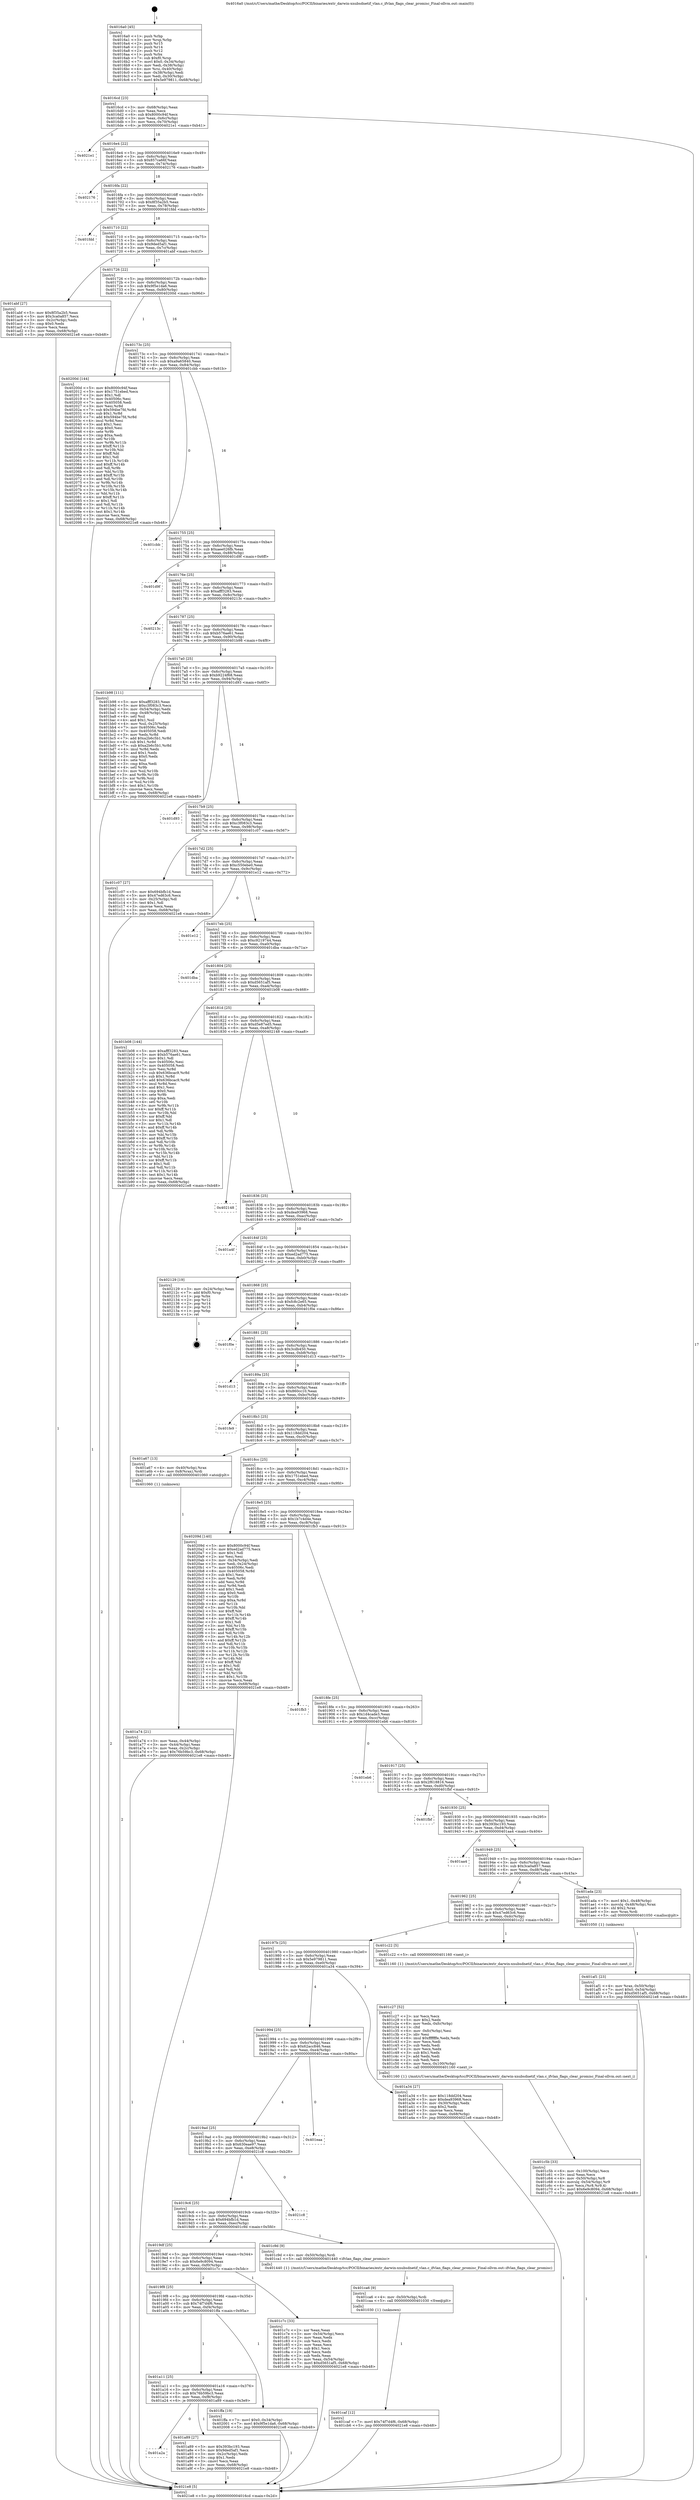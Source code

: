 digraph "0x4016a0" {
  label = "0x4016a0 (/mnt/c/Users/mathe/Desktop/tcc/POCII/binaries/extr_darwin-xnubsdnetif_vlan.c_ifvlan_flags_clear_promisc_Final-ollvm.out::main(0))"
  labelloc = "t"
  node[shape=record]

  Entry [label="",width=0.3,height=0.3,shape=circle,fillcolor=black,style=filled]
  "0x4016cd" [label="{
     0x4016cd [23]\l
     | [instrs]\l
     &nbsp;&nbsp;0x4016cd \<+3\>: mov -0x68(%rbp),%eax\l
     &nbsp;&nbsp;0x4016d0 \<+2\>: mov %eax,%ecx\l
     &nbsp;&nbsp;0x4016d2 \<+6\>: sub $0x8000c94f,%ecx\l
     &nbsp;&nbsp;0x4016d8 \<+3\>: mov %eax,-0x6c(%rbp)\l
     &nbsp;&nbsp;0x4016db \<+3\>: mov %ecx,-0x70(%rbp)\l
     &nbsp;&nbsp;0x4016de \<+6\>: je 00000000004021e1 \<main+0xb41\>\l
  }"]
  "0x4021e1" [label="{
     0x4021e1\l
  }", style=dashed]
  "0x4016e4" [label="{
     0x4016e4 [22]\l
     | [instrs]\l
     &nbsp;&nbsp;0x4016e4 \<+5\>: jmp 00000000004016e9 \<main+0x49\>\l
     &nbsp;&nbsp;0x4016e9 \<+3\>: mov -0x6c(%rbp),%eax\l
     &nbsp;&nbsp;0x4016ec \<+5\>: sub $0x857ca66f,%eax\l
     &nbsp;&nbsp;0x4016f1 \<+3\>: mov %eax,-0x74(%rbp)\l
     &nbsp;&nbsp;0x4016f4 \<+6\>: je 0000000000402176 \<main+0xad6\>\l
  }"]
  Exit [label="",width=0.3,height=0.3,shape=circle,fillcolor=black,style=filled,peripheries=2]
  "0x402176" [label="{
     0x402176\l
  }", style=dashed]
  "0x4016fa" [label="{
     0x4016fa [22]\l
     | [instrs]\l
     &nbsp;&nbsp;0x4016fa \<+5\>: jmp 00000000004016ff \<main+0x5f\>\l
     &nbsp;&nbsp;0x4016ff \<+3\>: mov -0x6c(%rbp),%eax\l
     &nbsp;&nbsp;0x401702 \<+5\>: sub $0x8f35a2b5,%eax\l
     &nbsp;&nbsp;0x401707 \<+3\>: mov %eax,-0x78(%rbp)\l
     &nbsp;&nbsp;0x40170a \<+6\>: je 0000000000401fdd \<main+0x93d\>\l
  }"]
  "0x401caf" [label="{
     0x401caf [12]\l
     | [instrs]\l
     &nbsp;&nbsp;0x401caf \<+7\>: movl $0x74f7d4f6,-0x68(%rbp)\l
     &nbsp;&nbsp;0x401cb6 \<+5\>: jmp 00000000004021e8 \<main+0xb48\>\l
  }"]
  "0x401fdd" [label="{
     0x401fdd\l
  }", style=dashed]
  "0x401710" [label="{
     0x401710 [22]\l
     | [instrs]\l
     &nbsp;&nbsp;0x401710 \<+5\>: jmp 0000000000401715 \<main+0x75\>\l
     &nbsp;&nbsp;0x401715 \<+3\>: mov -0x6c(%rbp),%eax\l
     &nbsp;&nbsp;0x401718 \<+5\>: sub $0x9ded5af1,%eax\l
     &nbsp;&nbsp;0x40171d \<+3\>: mov %eax,-0x7c(%rbp)\l
     &nbsp;&nbsp;0x401720 \<+6\>: je 0000000000401abf \<main+0x41f\>\l
  }"]
  "0x401ca6" [label="{
     0x401ca6 [9]\l
     | [instrs]\l
     &nbsp;&nbsp;0x401ca6 \<+4\>: mov -0x50(%rbp),%rdi\l
     &nbsp;&nbsp;0x401caa \<+5\>: call 0000000000401030 \<free@plt\>\l
     | [calls]\l
     &nbsp;&nbsp;0x401030 \{1\} (unknown)\l
  }"]
  "0x401abf" [label="{
     0x401abf [27]\l
     | [instrs]\l
     &nbsp;&nbsp;0x401abf \<+5\>: mov $0x8f35a2b5,%eax\l
     &nbsp;&nbsp;0x401ac4 \<+5\>: mov $0x3ca0a857,%ecx\l
     &nbsp;&nbsp;0x401ac9 \<+3\>: mov -0x2c(%rbp),%edx\l
     &nbsp;&nbsp;0x401acc \<+3\>: cmp $0x0,%edx\l
     &nbsp;&nbsp;0x401acf \<+3\>: cmove %ecx,%eax\l
     &nbsp;&nbsp;0x401ad2 \<+3\>: mov %eax,-0x68(%rbp)\l
     &nbsp;&nbsp;0x401ad5 \<+5\>: jmp 00000000004021e8 \<main+0xb48\>\l
  }"]
  "0x401726" [label="{
     0x401726 [22]\l
     | [instrs]\l
     &nbsp;&nbsp;0x401726 \<+5\>: jmp 000000000040172b \<main+0x8b\>\l
     &nbsp;&nbsp;0x40172b \<+3\>: mov -0x6c(%rbp),%eax\l
     &nbsp;&nbsp;0x40172e \<+5\>: sub $0x9f5e1da6,%eax\l
     &nbsp;&nbsp;0x401733 \<+3\>: mov %eax,-0x80(%rbp)\l
     &nbsp;&nbsp;0x401736 \<+6\>: je 000000000040200d \<main+0x96d\>\l
  }"]
  "0x401c5b" [label="{
     0x401c5b [33]\l
     | [instrs]\l
     &nbsp;&nbsp;0x401c5b \<+6\>: mov -0x100(%rbp),%ecx\l
     &nbsp;&nbsp;0x401c61 \<+3\>: imul %eax,%ecx\l
     &nbsp;&nbsp;0x401c64 \<+4\>: mov -0x50(%rbp),%r8\l
     &nbsp;&nbsp;0x401c68 \<+4\>: movslq -0x54(%rbp),%r9\l
     &nbsp;&nbsp;0x401c6c \<+4\>: mov %ecx,(%r8,%r9,4)\l
     &nbsp;&nbsp;0x401c70 \<+7\>: movl $0x6e9c8094,-0x68(%rbp)\l
     &nbsp;&nbsp;0x401c77 \<+5\>: jmp 00000000004021e8 \<main+0xb48\>\l
  }"]
  "0x40200d" [label="{
     0x40200d [144]\l
     | [instrs]\l
     &nbsp;&nbsp;0x40200d \<+5\>: mov $0x8000c94f,%eax\l
     &nbsp;&nbsp;0x402012 \<+5\>: mov $0x1751ebed,%ecx\l
     &nbsp;&nbsp;0x402017 \<+2\>: mov $0x1,%dl\l
     &nbsp;&nbsp;0x402019 \<+7\>: mov 0x40506c,%esi\l
     &nbsp;&nbsp;0x402020 \<+7\>: mov 0x405058,%edi\l
     &nbsp;&nbsp;0x402027 \<+3\>: mov %esi,%r8d\l
     &nbsp;&nbsp;0x40202a \<+7\>: sub $0x594be7fd,%r8d\l
     &nbsp;&nbsp;0x402031 \<+4\>: sub $0x1,%r8d\l
     &nbsp;&nbsp;0x402035 \<+7\>: add $0x594be7fd,%r8d\l
     &nbsp;&nbsp;0x40203c \<+4\>: imul %r8d,%esi\l
     &nbsp;&nbsp;0x402040 \<+3\>: and $0x1,%esi\l
     &nbsp;&nbsp;0x402043 \<+3\>: cmp $0x0,%esi\l
     &nbsp;&nbsp;0x402046 \<+4\>: sete %r9b\l
     &nbsp;&nbsp;0x40204a \<+3\>: cmp $0xa,%edi\l
     &nbsp;&nbsp;0x40204d \<+4\>: setl %r10b\l
     &nbsp;&nbsp;0x402051 \<+3\>: mov %r9b,%r11b\l
     &nbsp;&nbsp;0x402054 \<+4\>: xor $0xff,%r11b\l
     &nbsp;&nbsp;0x402058 \<+3\>: mov %r10b,%bl\l
     &nbsp;&nbsp;0x40205b \<+3\>: xor $0xff,%bl\l
     &nbsp;&nbsp;0x40205e \<+3\>: xor $0x1,%dl\l
     &nbsp;&nbsp;0x402061 \<+3\>: mov %r11b,%r14b\l
     &nbsp;&nbsp;0x402064 \<+4\>: and $0xff,%r14b\l
     &nbsp;&nbsp;0x402068 \<+3\>: and %dl,%r9b\l
     &nbsp;&nbsp;0x40206b \<+3\>: mov %bl,%r15b\l
     &nbsp;&nbsp;0x40206e \<+4\>: and $0xff,%r15b\l
     &nbsp;&nbsp;0x402072 \<+3\>: and %dl,%r10b\l
     &nbsp;&nbsp;0x402075 \<+3\>: or %r9b,%r14b\l
     &nbsp;&nbsp;0x402078 \<+3\>: or %r10b,%r15b\l
     &nbsp;&nbsp;0x40207b \<+3\>: xor %r15b,%r14b\l
     &nbsp;&nbsp;0x40207e \<+3\>: or %bl,%r11b\l
     &nbsp;&nbsp;0x402081 \<+4\>: xor $0xff,%r11b\l
     &nbsp;&nbsp;0x402085 \<+3\>: or $0x1,%dl\l
     &nbsp;&nbsp;0x402088 \<+3\>: and %dl,%r11b\l
     &nbsp;&nbsp;0x40208b \<+3\>: or %r11b,%r14b\l
     &nbsp;&nbsp;0x40208e \<+4\>: test $0x1,%r14b\l
     &nbsp;&nbsp;0x402092 \<+3\>: cmovne %ecx,%eax\l
     &nbsp;&nbsp;0x402095 \<+3\>: mov %eax,-0x68(%rbp)\l
     &nbsp;&nbsp;0x402098 \<+5\>: jmp 00000000004021e8 \<main+0xb48\>\l
  }"]
  "0x40173c" [label="{
     0x40173c [25]\l
     | [instrs]\l
     &nbsp;&nbsp;0x40173c \<+5\>: jmp 0000000000401741 \<main+0xa1\>\l
     &nbsp;&nbsp;0x401741 \<+3\>: mov -0x6c(%rbp),%eax\l
     &nbsp;&nbsp;0x401744 \<+5\>: sub $0xa9a65840,%eax\l
     &nbsp;&nbsp;0x401749 \<+6\>: mov %eax,-0x84(%rbp)\l
     &nbsp;&nbsp;0x40174f \<+6\>: je 0000000000401cbb \<main+0x61b\>\l
  }"]
  "0x401c27" [label="{
     0x401c27 [52]\l
     | [instrs]\l
     &nbsp;&nbsp;0x401c27 \<+2\>: xor %ecx,%ecx\l
     &nbsp;&nbsp;0x401c29 \<+5\>: mov $0x2,%edx\l
     &nbsp;&nbsp;0x401c2e \<+6\>: mov %edx,-0xfc(%rbp)\l
     &nbsp;&nbsp;0x401c34 \<+1\>: cltd\l
     &nbsp;&nbsp;0x401c35 \<+6\>: mov -0xfc(%rbp),%esi\l
     &nbsp;&nbsp;0x401c3b \<+2\>: idiv %esi\l
     &nbsp;&nbsp;0x401c3d \<+6\>: imul $0xfffffffe,%edx,%edx\l
     &nbsp;&nbsp;0x401c43 \<+2\>: mov %ecx,%edi\l
     &nbsp;&nbsp;0x401c45 \<+2\>: sub %edx,%edi\l
     &nbsp;&nbsp;0x401c47 \<+2\>: mov %ecx,%edx\l
     &nbsp;&nbsp;0x401c49 \<+3\>: sub $0x1,%edx\l
     &nbsp;&nbsp;0x401c4c \<+2\>: add %edx,%edi\l
     &nbsp;&nbsp;0x401c4e \<+2\>: sub %edi,%ecx\l
     &nbsp;&nbsp;0x401c50 \<+6\>: mov %ecx,-0x100(%rbp)\l
     &nbsp;&nbsp;0x401c56 \<+5\>: call 0000000000401160 \<next_i\>\l
     | [calls]\l
     &nbsp;&nbsp;0x401160 \{1\} (/mnt/c/Users/mathe/Desktop/tcc/POCII/binaries/extr_darwin-xnubsdnetif_vlan.c_ifvlan_flags_clear_promisc_Final-ollvm.out::next_i)\l
  }"]
  "0x401cbb" [label="{
     0x401cbb\l
  }", style=dashed]
  "0x401755" [label="{
     0x401755 [25]\l
     | [instrs]\l
     &nbsp;&nbsp;0x401755 \<+5\>: jmp 000000000040175a \<main+0xba\>\l
     &nbsp;&nbsp;0x40175a \<+3\>: mov -0x6c(%rbp),%eax\l
     &nbsp;&nbsp;0x40175d \<+5\>: sub $0xaee026fb,%eax\l
     &nbsp;&nbsp;0x401762 \<+6\>: mov %eax,-0x88(%rbp)\l
     &nbsp;&nbsp;0x401768 \<+6\>: je 0000000000401d9f \<main+0x6ff\>\l
  }"]
  "0x401af1" [label="{
     0x401af1 [23]\l
     | [instrs]\l
     &nbsp;&nbsp;0x401af1 \<+4\>: mov %rax,-0x50(%rbp)\l
     &nbsp;&nbsp;0x401af5 \<+7\>: movl $0x0,-0x54(%rbp)\l
     &nbsp;&nbsp;0x401afc \<+7\>: movl $0xd5651af5,-0x68(%rbp)\l
     &nbsp;&nbsp;0x401b03 \<+5\>: jmp 00000000004021e8 \<main+0xb48\>\l
  }"]
  "0x401d9f" [label="{
     0x401d9f\l
  }", style=dashed]
  "0x40176e" [label="{
     0x40176e [25]\l
     | [instrs]\l
     &nbsp;&nbsp;0x40176e \<+5\>: jmp 0000000000401773 \<main+0xd3\>\l
     &nbsp;&nbsp;0x401773 \<+3\>: mov -0x6c(%rbp),%eax\l
     &nbsp;&nbsp;0x401776 \<+5\>: sub $0xafff3283,%eax\l
     &nbsp;&nbsp;0x40177b \<+6\>: mov %eax,-0x8c(%rbp)\l
     &nbsp;&nbsp;0x401781 \<+6\>: je 000000000040213c \<main+0xa9c\>\l
  }"]
  "0x401a2a" [label="{
     0x401a2a\l
  }", style=dashed]
  "0x40213c" [label="{
     0x40213c\l
  }", style=dashed]
  "0x401787" [label="{
     0x401787 [25]\l
     | [instrs]\l
     &nbsp;&nbsp;0x401787 \<+5\>: jmp 000000000040178c \<main+0xec\>\l
     &nbsp;&nbsp;0x40178c \<+3\>: mov -0x6c(%rbp),%eax\l
     &nbsp;&nbsp;0x40178f \<+5\>: sub $0xb576ae61,%eax\l
     &nbsp;&nbsp;0x401794 \<+6\>: mov %eax,-0x90(%rbp)\l
     &nbsp;&nbsp;0x40179a \<+6\>: je 0000000000401b98 \<main+0x4f8\>\l
  }"]
  "0x401a89" [label="{
     0x401a89 [27]\l
     | [instrs]\l
     &nbsp;&nbsp;0x401a89 \<+5\>: mov $0x393bc193,%eax\l
     &nbsp;&nbsp;0x401a8e \<+5\>: mov $0x9ded5af1,%ecx\l
     &nbsp;&nbsp;0x401a93 \<+3\>: mov -0x2c(%rbp),%edx\l
     &nbsp;&nbsp;0x401a96 \<+3\>: cmp $0x1,%edx\l
     &nbsp;&nbsp;0x401a99 \<+3\>: cmovl %ecx,%eax\l
     &nbsp;&nbsp;0x401a9c \<+3\>: mov %eax,-0x68(%rbp)\l
     &nbsp;&nbsp;0x401a9f \<+5\>: jmp 00000000004021e8 \<main+0xb48\>\l
  }"]
  "0x401b98" [label="{
     0x401b98 [111]\l
     | [instrs]\l
     &nbsp;&nbsp;0x401b98 \<+5\>: mov $0xafff3283,%eax\l
     &nbsp;&nbsp;0x401b9d \<+5\>: mov $0xc3f083c3,%ecx\l
     &nbsp;&nbsp;0x401ba2 \<+3\>: mov -0x54(%rbp),%edx\l
     &nbsp;&nbsp;0x401ba5 \<+3\>: cmp -0x48(%rbp),%edx\l
     &nbsp;&nbsp;0x401ba8 \<+4\>: setl %sil\l
     &nbsp;&nbsp;0x401bac \<+4\>: and $0x1,%sil\l
     &nbsp;&nbsp;0x401bb0 \<+4\>: mov %sil,-0x25(%rbp)\l
     &nbsp;&nbsp;0x401bb4 \<+7\>: mov 0x40506c,%edx\l
     &nbsp;&nbsp;0x401bbb \<+7\>: mov 0x405058,%edi\l
     &nbsp;&nbsp;0x401bc2 \<+3\>: mov %edx,%r8d\l
     &nbsp;&nbsp;0x401bc5 \<+7\>: add $0xa2b6c5b1,%r8d\l
     &nbsp;&nbsp;0x401bcc \<+4\>: sub $0x1,%r8d\l
     &nbsp;&nbsp;0x401bd0 \<+7\>: sub $0xa2b6c5b1,%r8d\l
     &nbsp;&nbsp;0x401bd7 \<+4\>: imul %r8d,%edx\l
     &nbsp;&nbsp;0x401bdb \<+3\>: and $0x1,%edx\l
     &nbsp;&nbsp;0x401bde \<+3\>: cmp $0x0,%edx\l
     &nbsp;&nbsp;0x401be1 \<+4\>: sete %sil\l
     &nbsp;&nbsp;0x401be5 \<+3\>: cmp $0xa,%edi\l
     &nbsp;&nbsp;0x401be8 \<+4\>: setl %r9b\l
     &nbsp;&nbsp;0x401bec \<+3\>: mov %sil,%r10b\l
     &nbsp;&nbsp;0x401bef \<+3\>: and %r9b,%r10b\l
     &nbsp;&nbsp;0x401bf2 \<+3\>: xor %r9b,%sil\l
     &nbsp;&nbsp;0x401bf5 \<+3\>: or %sil,%r10b\l
     &nbsp;&nbsp;0x401bf8 \<+4\>: test $0x1,%r10b\l
     &nbsp;&nbsp;0x401bfc \<+3\>: cmovne %ecx,%eax\l
     &nbsp;&nbsp;0x401bff \<+3\>: mov %eax,-0x68(%rbp)\l
     &nbsp;&nbsp;0x401c02 \<+5\>: jmp 00000000004021e8 \<main+0xb48\>\l
  }"]
  "0x4017a0" [label="{
     0x4017a0 [25]\l
     | [instrs]\l
     &nbsp;&nbsp;0x4017a0 \<+5\>: jmp 00000000004017a5 \<main+0x105\>\l
     &nbsp;&nbsp;0x4017a5 \<+3\>: mov -0x6c(%rbp),%eax\l
     &nbsp;&nbsp;0x4017a8 \<+5\>: sub $0xb9224f68,%eax\l
     &nbsp;&nbsp;0x4017ad \<+6\>: mov %eax,-0x94(%rbp)\l
     &nbsp;&nbsp;0x4017b3 \<+6\>: je 0000000000401d93 \<main+0x6f3\>\l
  }"]
  "0x401a11" [label="{
     0x401a11 [25]\l
     | [instrs]\l
     &nbsp;&nbsp;0x401a11 \<+5\>: jmp 0000000000401a16 \<main+0x376\>\l
     &nbsp;&nbsp;0x401a16 \<+3\>: mov -0x6c(%rbp),%eax\l
     &nbsp;&nbsp;0x401a19 \<+5\>: sub $0x76b59bc3,%eax\l
     &nbsp;&nbsp;0x401a1e \<+6\>: mov %eax,-0xf8(%rbp)\l
     &nbsp;&nbsp;0x401a24 \<+6\>: je 0000000000401a89 \<main+0x3e9\>\l
  }"]
  "0x401d93" [label="{
     0x401d93\l
  }", style=dashed]
  "0x4017b9" [label="{
     0x4017b9 [25]\l
     | [instrs]\l
     &nbsp;&nbsp;0x4017b9 \<+5\>: jmp 00000000004017be \<main+0x11e\>\l
     &nbsp;&nbsp;0x4017be \<+3\>: mov -0x6c(%rbp),%eax\l
     &nbsp;&nbsp;0x4017c1 \<+5\>: sub $0xc3f083c3,%eax\l
     &nbsp;&nbsp;0x4017c6 \<+6\>: mov %eax,-0x98(%rbp)\l
     &nbsp;&nbsp;0x4017cc \<+6\>: je 0000000000401c07 \<main+0x567\>\l
  }"]
  "0x401ffa" [label="{
     0x401ffa [19]\l
     | [instrs]\l
     &nbsp;&nbsp;0x401ffa \<+7\>: movl $0x0,-0x34(%rbp)\l
     &nbsp;&nbsp;0x402001 \<+7\>: movl $0x9f5e1da6,-0x68(%rbp)\l
     &nbsp;&nbsp;0x402008 \<+5\>: jmp 00000000004021e8 \<main+0xb48\>\l
  }"]
  "0x401c07" [label="{
     0x401c07 [27]\l
     | [instrs]\l
     &nbsp;&nbsp;0x401c07 \<+5\>: mov $0x694bfb1d,%eax\l
     &nbsp;&nbsp;0x401c0c \<+5\>: mov $0x47ed63c6,%ecx\l
     &nbsp;&nbsp;0x401c11 \<+3\>: mov -0x25(%rbp),%dl\l
     &nbsp;&nbsp;0x401c14 \<+3\>: test $0x1,%dl\l
     &nbsp;&nbsp;0x401c17 \<+3\>: cmovne %ecx,%eax\l
     &nbsp;&nbsp;0x401c1a \<+3\>: mov %eax,-0x68(%rbp)\l
     &nbsp;&nbsp;0x401c1d \<+5\>: jmp 00000000004021e8 \<main+0xb48\>\l
  }"]
  "0x4017d2" [label="{
     0x4017d2 [25]\l
     | [instrs]\l
     &nbsp;&nbsp;0x4017d2 \<+5\>: jmp 00000000004017d7 \<main+0x137\>\l
     &nbsp;&nbsp;0x4017d7 \<+3\>: mov -0x6c(%rbp),%eax\l
     &nbsp;&nbsp;0x4017da \<+5\>: sub $0xc550ebe0,%eax\l
     &nbsp;&nbsp;0x4017df \<+6\>: mov %eax,-0x9c(%rbp)\l
     &nbsp;&nbsp;0x4017e5 \<+6\>: je 0000000000401e12 \<main+0x772\>\l
  }"]
  "0x4019f8" [label="{
     0x4019f8 [25]\l
     | [instrs]\l
     &nbsp;&nbsp;0x4019f8 \<+5\>: jmp 00000000004019fd \<main+0x35d\>\l
     &nbsp;&nbsp;0x4019fd \<+3\>: mov -0x6c(%rbp),%eax\l
     &nbsp;&nbsp;0x401a00 \<+5\>: sub $0x74f7d4f6,%eax\l
     &nbsp;&nbsp;0x401a05 \<+6\>: mov %eax,-0xf4(%rbp)\l
     &nbsp;&nbsp;0x401a0b \<+6\>: je 0000000000401ffa \<main+0x95a\>\l
  }"]
  "0x401e12" [label="{
     0x401e12\l
  }", style=dashed]
  "0x4017eb" [label="{
     0x4017eb [25]\l
     | [instrs]\l
     &nbsp;&nbsp;0x4017eb \<+5\>: jmp 00000000004017f0 \<main+0x150\>\l
     &nbsp;&nbsp;0x4017f0 \<+3\>: mov -0x6c(%rbp),%eax\l
     &nbsp;&nbsp;0x4017f3 \<+5\>: sub $0xc9219744,%eax\l
     &nbsp;&nbsp;0x4017f8 \<+6\>: mov %eax,-0xa0(%rbp)\l
     &nbsp;&nbsp;0x4017fe \<+6\>: je 0000000000401dba \<main+0x71a\>\l
  }"]
  "0x401c7c" [label="{
     0x401c7c [33]\l
     | [instrs]\l
     &nbsp;&nbsp;0x401c7c \<+2\>: xor %eax,%eax\l
     &nbsp;&nbsp;0x401c7e \<+3\>: mov -0x54(%rbp),%ecx\l
     &nbsp;&nbsp;0x401c81 \<+2\>: mov %eax,%edx\l
     &nbsp;&nbsp;0x401c83 \<+2\>: sub %ecx,%edx\l
     &nbsp;&nbsp;0x401c85 \<+2\>: mov %eax,%ecx\l
     &nbsp;&nbsp;0x401c87 \<+3\>: sub $0x1,%ecx\l
     &nbsp;&nbsp;0x401c8a \<+2\>: add %ecx,%edx\l
     &nbsp;&nbsp;0x401c8c \<+2\>: sub %edx,%eax\l
     &nbsp;&nbsp;0x401c8e \<+3\>: mov %eax,-0x54(%rbp)\l
     &nbsp;&nbsp;0x401c91 \<+7\>: movl $0xd5651af5,-0x68(%rbp)\l
     &nbsp;&nbsp;0x401c98 \<+5\>: jmp 00000000004021e8 \<main+0xb48\>\l
  }"]
  "0x401dba" [label="{
     0x401dba\l
  }", style=dashed]
  "0x401804" [label="{
     0x401804 [25]\l
     | [instrs]\l
     &nbsp;&nbsp;0x401804 \<+5\>: jmp 0000000000401809 \<main+0x169\>\l
     &nbsp;&nbsp;0x401809 \<+3\>: mov -0x6c(%rbp),%eax\l
     &nbsp;&nbsp;0x40180c \<+5\>: sub $0xd5651af5,%eax\l
     &nbsp;&nbsp;0x401811 \<+6\>: mov %eax,-0xa4(%rbp)\l
     &nbsp;&nbsp;0x401817 \<+6\>: je 0000000000401b08 \<main+0x468\>\l
  }"]
  "0x4019df" [label="{
     0x4019df [25]\l
     | [instrs]\l
     &nbsp;&nbsp;0x4019df \<+5\>: jmp 00000000004019e4 \<main+0x344\>\l
     &nbsp;&nbsp;0x4019e4 \<+3\>: mov -0x6c(%rbp),%eax\l
     &nbsp;&nbsp;0x4019e7 \<+5\>: sub $0x6e9c8094,%eax\l
     &nbsp;&nbsp;0x4019ec \<+6\>: mov %eax,-0xf0(%rbp)\l
     &nbsp;&nbsp;0x4019f2 \<+6\>: je 0000000000401c7c \<main+0x5dc\>\l
  }"]
  "0x401b08" [label="{
     0x401b08 [144]\l
     | [instrs]\l
     &nbsp;&nbsp;0x401b08 \<+5\>: mov $0xafff3283,%eax\l
     &nbsp;&nbsp;0x401b0d \<+5\>: mov $0xb576ae61,%ecx\l
     &nbsp;&nbsp;0x401b12 \<+2\>: mov $0x1,%dl\l
     &nbsp;&nbsp;0x401b14 \<+7\>: mov 0x40506c,%esi\l
     &nbsp;&nbsp;0x401b1b \<+7\>: mov 0x405058,%edi\l
     &nbsp;&nbsp;0x401b22 \<+3\>: mov %esi,%r8d\l
     &nbsp;&nbsp;0x401b25 \<+7\>: sub $0x636bcac9,%r8d\l
     &nbsp;&nbsp;0x401b2c \<+4\>: sub $0x1,%r8d\l
     &nbsp;&nbsp;0x401b30 \<+7\>: add $0x636bcac9,%r8d\l
     &nbsp;&nbsp;0x401b37 \<+4\>: imul %r8d,%esi\l
     &nbsp;&nbsp;0x401b3b \<+3\>: and $0x1,%esi\l
     &nbsp;&nbsp;0x401b3e \<+3\>: cmp $0x0,%esi\l
     &nbsp;&nbsp;0x401b41 \<+4\>: sete %r9b\l
     &nbsp;&nbsp;0x401b45 \<+3\>: cmp $0xa,%edi\l
     &nbsp;&nbsp;0x401b48 \<+4\>: setl %r10b\l
     &nbsp;&nbsp;0x401b4c \<+3\>: mov %r9b,%r11b\l
     &nbsp;&nbsp;0x401b4f \<+4\>: xor $0xff,%r11b\l
     &nbsp;&nbsp;0x401b53 \<+3\>: mov %r10b,%bl\l
     &nbsp;&nbsp;0x401b56 \<+3\>: xor $0xff,%bl\l
     &nbsp;&nbsp;0x401b59 \<+3\>: xor $0x1,%dl\l
     &nbsp;&nbsp;0x401b5c \<+3\>: mov %r11b,%r14b\l
     &nbsp;&nbsp;0x401b5f \<+4\>: and $0xff,%r14b\l
     &nbsp;&nbsp;0x401b63 \<+3\>: and %dl,%r9b\l
     &nbsp;&nbsp;0x401b66 \<+3\>: mov %bl,%r15b\l
     &nbsp;&nbsp;0x401b69 \<+4\>: and $0xff,%r15b\l
     &nbsp;&nbsp;0x401b6d \<+3\>: and %dl,%r10b\l
     &nbsp;&nbsp;0x401b70 \<+3\>: or %r9b,%r14b\l
     &nbsp;&nbsp;0x401b73 \<+3\>: or %r10b,%r15b\l
     &nbsp;&nbsp;0x401b76 \<+3\>: xor %r15b,%r14b\l
     &nbsp;&nbsp;0x401b79 \<+3\>: or %bl,%r11b\l
     &nbsp;&nbsp;0x401b7c \<+4\>: xor $0xff,%r11b\l
     &nbsp;&nbsp;0x401b80 \<+3\>: or $0x1,%dl\l
     &nbsp;&nbsp;0x401b83 \<+3\>: and %dl,%r11b\l
     &nbsp;&nbsp;0x401b86 \<+3\>: or %r11b,%r14b\l
     &nbsp;&nbsp;0x401b89 \<+4\>: test $0x1,%r14b\l
     &nbsp;&nbsp;0x401b8d \<+3\>: cmovne %ecx,%eax\l
     &nbsp;&nbsp;0x401b90 \<+3\>: mov %eax,-0x68(%rbp)\l
     &nbsp;&nbsp;0x401b93 \<+5\>: jmp 00000000004021e8 \<main+0xb48\>\l
  }"]
  "0x40181d" [label="{
     0x40181d [25]\l
     | [instrs]\l
     &nbsp;&nbsp;0x40181d \<+5\>: jmp 0000000000401822 \<main+0x182\>\l
     &nbsp;&nbsp;0x401822 \<+3\>: mov -0x6c(%rbp),%eax\l
     &nbsp;&nbsp;0x401825 \<+5\>: sub $0xd5e87ed5,%eax\l
     &nbsp;&nbsp;0x40182a \<+6\>: mov %eax,-0xa8(%rbp)\l
     &nbsp;&nbsp;0x401830 \<+6\>: je 0000000000402148 \<main+0xaa8\>\l
  }"]
  "0x401c9d" [label="{
     0x401c9d [9]\l
     | [instrs]\l
     &nbsp;&nbsp;0x401c9d \<+4\>: mov -0x50(%rbp),%rdi\l
     &nbsp;&nbsp;0x401ca1 \<+5\>: call 0000000000401440 \<ifvlan_flags_clear_promisc\>\l
     | [calls]\l
     &nbsp;&nbsp;0x401440 \{1\} (/mnt/c/Users/mathe/Desktop/tcc/POCII/binaries/extr_darwin-xnubsdnetif_vlan.c_ifvlan_flags_clear_promisc_Final-ollvm.out::ifvlan_flags_clear_promisc)\l
  }"]
  "0x402148" [label="{
     0x402148\l
  }", style=dashed]
  "0x401836" [label="{
     0x401836 [25]\l
     | [instrs]\l
     &nbsp;&nbsp;0x401836 \<+5\>: jmp 000000000040183b \<main+0x19b\>\l
     &nbsp;&nbsp;0x40183b \<+3\>: mov -0x6c(%rbp),%eax\l
     &nbsp;&nbsp;0x40183e \<+5\>: sub $0xdea93968,%eax\l
     &nbsp;&nbsp;0x401843 \<+6\>: mov %eax,-0xac(%rbp)\l
     &nbsp;&nbsp;0x401849 \<+6\>: je 0000000000401a4f \<main+0x3af\>\l
  }"]
  "0x4019c6" [label="{
     0x4019c6 [25]\l
     | [instrs]\l
     &nbsp;&nbsp;0x4019c6 \<+5\>: jmp 00000000004019cb \<main+0x32b\>\l
     &nbsp;&nbsp;0x4019cb \<+3\>: mov -0x6c(%rbp),%eax\l
     &nbsp;&nbsp;0x4019ce \<+5\>: sub $0x694bfb1d,%eax\l
     &nbsp;&nbsp;0x4019d3 \<+6\>: mov %eax,-0xec(%rbp)\l
     &nbsp;&nbsp;0x4019d9 \<+6\>: je 0000000000401c9d \<main+0x5fd\>\l
  }"]
  "0x401a4f" [label="{
     0x401a4f\l
  }", style=dashed]
  "0x40184f" [label="{
     0x40184f [25]\l
     | [instrs]\l
     &nbsp;&nbsp;0x40184f \<+5\>: jmp 0000000000401854 \<main+0x1b4\>\l
     &nbsp;&nbsp;0x401854 \<+3\>: mov -0x6c(%rbp),%eax\l
     &nbsp;&nbsp;0x401857 \<+5\>: sub $0xed2ad775,%eax\l
     &nbsp;&nbsp;0x40185c \<+6\>: mov %eax,-0xb0(%rbp)\l
     &nbsp;&nbsp;0x401862 \<+6\>: je 0000000000402129 \<main+0xa89\>\l
  }"]
  "0x4021c8" [label="{
     0x4021c8\l
  }", style=dashed]
  "0x402129" [label="{
     0x402129 [19]\l
     | [instrs]\l
     &nbsp;&nbsp;0x402129 \<+3\>: mov -0x24(%rbp),%eax\l
     &nbsp;&nbsp;0x40212c \<+7\>: add $0xf0,%rsp\l
     &nbsp;&nbsp;0x402133 \<+1\>: pop %rbx\l
     &nbsp;&nbsp;0x402134 \<+2\>: pop %r12\l
     &nbsp;&nbsp;0x402136 \<+2\>: pop %r14\l
     &nbsp;&nbsp;0x402138 \<+2\>: pop %r15\l
     &nbsp;&nbsp;0x40213a \<+1\>: pop %rbp\l
     &nbsp;&nbsp;0x40213b \<+1\>: ret\l
  }"]
  "0x401868" [label="{
     0x401868 [25]\l
     | [instrs]\l
     &nbsp;&nbsp;0x401868 \<+5\>: jmp 000000000040186d \<main+0x1cd\>\l
     &nbsp;&nbsp;0x40186d \<+3\>: mov -0x6c(%rbp),%eax\l
     &nbsp;&nbsp;0x401870 \<+5\>: sub $0xfc8c2e65,%eax\l
     &nbsp;&nbsp;0x401875 \<+6\>: mov %eax,-0xb4(%rbp)\l
     &nbsp;&nbsp;0x40187b \<+6\>: je 0000000000401f0e \<main+0x86e\>\l
  }"]
  "0x4019ad" [label="{
     0x4019ad [25]\l
     | [instrs]\l
     &nbsp;&nbsp;0x4019ad \<+5\>: jmp 00000000004019b2 \<main+0x312\>\l
     &nbsp;&nbsp;0x4019b2 \<+3\>: mov -0x6c(%rbp),%eax\l
     &nbsp;&nbsp;0x4019b5 \<+5\>: sub $0x630eae97,%eax\l
     &nbsp;&nbsp;0x4019ba \<+6\>: mov %eax,-0xe8(%rbp)\l
     &nbsp;&nbsp;0x4019c0 \<+6\>: je 00000000004021c8 \<main+0xb28\>\l
  }"]
  "0x401f0e" [label="{
     0x401f0e\l
  }", style=dashed]
  "0x401881" [label="{
     0x401881 [25]\l
     | [instrs]\l
     &nbsp;&nbsp;0x401881 \<+5\>: jmp 0000000000401886 \<main+0x1e6\>\l
     &nbsp;&nbsp;0x401886 \<+3\>: mov -0x6c(%rbp),%eax\l
     &nbsp;&nbsp;0x401889 \<+5\>: sub $0x3cdb450,%eax\l
     &nbsp;&nbsp;0x40188e \<+6\>: mov %eax,-0xb8(%rbp)\l
     &nbsp;&nbsp;0x401894 \<+6\>: je 0000000000401d13 \<main+0x673\>\l
  }"]
  "0x401eaa" [label="{
     0x401eaa\l
  }", style=dashed]
  "0x401d13" [label="{
     0x401d13\l
  }", style=dashed]
  "0x40189a" [label="{
     0x40189a [25]\l
     | [instrs]\l
     &nbsp;&nbsp;0x40189a \<+5\>: jmp 000000000040189f \<main+0x1ff\>\l
     &nbsp;&nbsp;0x40189f \<+3\>: mov -0x6c(%rbp),%eax\l
     &nbsp;&nbsp;0x4018a2 \<+5\>: sub $0x860cc10,%eax\l
     &nbsp;&nbsp;0x4018a7 \<+6\>: mov %eax,-0xbc(%rbp)\l
     &nbsp;&nbsp;0x4018ad \<+6\>: je 0000000000401fe9 \<main+0x949\>\l
  }"]
  "0x401a74" [label="{
     0x401a74 [21]\l
     | [instrs]\l
     &nbsp;&nbsp;0x401a74 \<+3\>: mov %eax,-0x44(%rbp)\l
     &nbsp;&nbsp;0x401a77 \<+3\>: mov -0x44(%rbp),%eax\l
     &nbsp;&nbsp;0x401a7a \<+3\>: mov %eax,-0x2c(%rbp)\l
     &nbsp;&nbsp;0x401a7d \<+7\>: movl $0x76b59bc3,-0x68(%rbp)\l
     &nbsp;&nbsp;0x401a84 \<+5\>: jmp 00000000004021e8 \<main+0xb48\>\l
  }"]
  "0x401fe9" [label="{
     0x401fe9\l
  }", style=dashed]
  "0x4018b3" [label="{
     0x4018b3 [25]\l
     | [instrs]\l
     &nbsp;&nbsp;0x4018b3 \<+5\>: jmp 00000000004018b8 \<main+0x218\>\l
     &nbsp;&nbsp;0x4018b8 \<+3\>: mov -0x6c(%rbp),%eax\l
     &nbsp;&nbsp;0x4018bb \<+5\>: sub $0x118dd204,%eax\l
     &nbsp;&nbsp;0x4018c0 \<+6\>: mov %eax,-0xc0(%rbp)\l
     &nbsp;&nbsp;0x4018c6 \<+6\>: je 0000000000401a67 \<main+0x3c7\>\l
  }"]
  "0x4016a0" [label="{
     0x4016a0 [45]\l
     | [instrs]\l
     &nbsp;&nbsp;0x4016a0 \<+1\>: push %rbp\l
     &nbsp;&nbsp;0x4016a1 \<+3\>: mov %rsp,%rbp\l
     &nbsp;&nbsp;0x4016a4 \<+2\>: push %r15\l
     &nbsp;&nbsp;0x4016a6 \<+2\>: push %r14\l
     &nbsp;&nbsp;0x4016a8 \<+2\>: push %r12\l
     &nbsp;&nbsp;0x4016aa \<+1\>: push %rbx\l
     &nbsp;&nbsp;0x4016ab \<+7\>: sub $0xf0,%rsp\l
     &nbsp;&nbsp;0x4016b2 \<+7\>: movl $0x0,-0x34(%rbp)\l
     &nbsp;&nbsp;0x4016b9 \<+3\>: mov %edi,-0x38(%rbp)\l
     &nbsp;&nbsp;0x4016bc \<+4\>: mov %rsi,-0x40(%rbp)\l
     &nbsp;&nbsp;0x4016c0 \<+3\>: mov -0x38(%rbp),%edi\l
     &nbsp;&nbsp;0x4016c3 \<+3\>: mov %edi,-0x30(%rbp)\l
     &nbsp;&nbsp;0x4016c6 \<+7\>: movl $0x5e979811,-0x68(%rbp)\l
  }"]
  "0x401a67" [label="{
     0x401a67 [13]\l
     | [instrs]\l
     &nbsp;&nbsp;0x401a67 \<+4\>: mov -0x40(%rbp),%rax\l
     &nbsp;&nbsp;0x401a6b \<+4\>: mov 0x8(%rax),%rdi\l
     &nbsp;&nbsp;0x401a6f \<+5\>: call 0000000000401060 \<atoi@plt\>\l
     | [calls]\l
     &nbsp;&nbsp;0x401060 \{1\} (unknown)\l
  }"]
  "0x4018cc" [label="{
     0x4018cc [25]\l
     | [instrs]\l
     &nbsp;&nbsp;0x4018cc \<+5\>: jmp 00000000004018d1 \<main+0x231\>\l
     &nbsp;&nbsp;0x4018d1 \<+3\>: mov -0x6c(%rbp),%eax\l
     &nbsp;&nbsp;0x4018d4 \<+5\>: sub $0x1751ebed,%eax\l
     &nbsp;&nbsp;0x4018d9 \<+6\>: mov %eax,-0xc4(%rbp)\l
     &nbsp;&nbsp;0x4018df \<+6\>: je 000000000040209d \<main+0x9fd\>\l
  }"]
  "0x4021e8" [label="{
     0x4021e8 [5]\l
     | [instrs]\l
     &nbsp;&nbsp;0x4021e8 \<+5\>: jmp 00000000004016cd \<main+0x2d\>\l
  }"]
  "0x40209d" [label="{
     0x40209d [140]\l
     | [instrs]\l
     &nbsp;&nbsp;0x40209d \<+5\>: mov $0x8000c94f,%eax\l
     &nbsp;&nbsp;0x4020a2 \<+5\>: mov $0xed2ad775,%ecx\l
     &nbsp;&nbsp;0x4020a7 \<+2\>: mov $0x1,%dl\l
     &nbsp;&nbsp;0x4020a9 \<+2\>: xor %esi,%esi\l
     &nbsp;&nbsp;0x4020ab \<+3\>: mov -0x34(%rbp),%edi\l
     &nbsp;&nbsp;0x4020ae \<+3\>: mov %edi,-0x24(%rbp)\l
     &nbsp;&nbsp;0x4020b1 \<+7\>: mov 0x40506c,%edi\l
     &nbsp;&nbsp;0x4020b8 \<+8\>: mov 0x405058,%r8d\l
     &nbsp;&nbsp;0x4020c0 \<+3\>: sub $0x1,%esi\l
     &nbsp;&nbsp;0x4020c3 \<+3\>: mov %edi,%r9d\l
     &nbsp;&nbsp;0x4020c6 \<+3\>: add %esi,%r9d\l
     &nbsp;&nbsp;0x4020c9 \<+4\>: imul %r9d,%edi\l
     &nbsp;&nbsp;0x4020cd \<+3\>: and $0x1,%edi\l
     &nbsp;&nbsp;0x4020d0 \<+3\>: cmp $0x0,%edi\l
     &nbsp;&nbsp;0x4020d3 \<+4\>: sete %r10b\l
     &nbsp;&nbsp;0x4020d7 \<+4\>: cmp $0xa,%r8d\l
     &nbsp;&nbsp;0x4020db \<+4\>: setl %r11b\l
     &nbsp;&nbsp;0x4020df \<+3\>: mov %r10b,%bl\l
     &nbsp;&nbsp;0x4020e2 \<+3\>: xor $0xff,%bl\l
     &nbsp;&nbsp;0x4020e5 \<+3\>: mov %r11b,%r14b\l
     &nbsp;&nbsp;0x4020e8 \<+4\>: xor $0xff,%r14b\l
     &nbsp;&nbsp;0x4020ec \<+3\>: xor $0x1,%dl\l
     &nbsp;&nbsp;0x4020ef \<+3\>: mov %bl,%r15b\l
     &nbsp;&nbsp;0x4020f2 \<+4\>: and $0xff,%r15b\l
     &nbsp;&nbsp;0x4020f6 \<+3\>: and %dl,%r10b\l
     &nbsp;&nbsp;0x4020f9 \<+3\>: mov %r14b,%r12b\l
     &nbsp;&nbsp;0x4020fc \<+4\>: and $0xff,%r12b\l
     &nbsp;&nbsp;0x402100 \<+3\>: and %dl,%r11b\l
     &nbsp;&nbsp;0x402103 \<+3\>: or %r10b,%r15b\l
     &nbsp;&nbsp;0x402106 \<+3\>: or %r11b,%r12b\l
     &nbsp;&nbsp;0x402109 \<+3\>: xor %r12b,%r15b\l
     &nbsp;&nbsp;0x40210c \<+3\>: or %r14b,%bl\l
     &nbsp;&nbsp;0x40210f \<+3\>: xor $0xff,%bl\l
     &nbsp;&nbsp;0x402112 \<+3\>: or $0x1,%dl\l
     &nbsp;&nbsp;0x402115 \<+2\>: and %dl,%bl\l
     &nbsp;&nbsp;0x402117 \<+3\>: or %bl,%r15b\l
     &nbsp;&nbsp;0x40211a \<+4\>: test $0x1,%r15b\l
     &nbsp;&nbsp;0x40211e \<+3\>: cmovne %ecx,%eax\l
     &nbsp;&nbsp;0x402121 \<+3\>: mov %eax,-0x68(%rbp)\l
     &nbsp;&nbsp;0x402124 \<+5\>: jmp 00000000004021e8 \<main+0xb48\>\l
  }"]
  "0x4018e5" [label="{
     0x4018e5 [25]\l
     | [instrs]\l
     &nbsp;&nbsp;0x4018e5 \<+5\>: jmp 00000000004018ea \<main+0x24a\>\l
     &nbsp;&nbsp;0x4018ea \<+3\>: mov -0x6c(%rbp),%eax\l
     &nbsp;&nbsp;0x4018ed \<+5\>: sub $0x1b7c4d4e,%eax\l
     &nbsp;&nbsp;0x4018f2 \<+6\>: mov %eax,-0xc8(%rbp)\l
     &nbsp;&nbsp;0x4018f8 \<+6\>: je 0000000000401fb3 \<main+0x913\>\l
  }"]
  "0x401994" [label="{
     0x401994 [25]\l
     | [instrs]\l
     &nbsp;&nbsp;0x401994 \<+5\>: jmp 0000000000401999 \<main+0x2f9\>\l
     &nbsp;&nbsp;0x401999 \<+3\>: mov -0x6c(%rbp),%eax\l
     &nbsp;&nbsp;0x40199c \<+5\>: sub $0x62acc846,%eax\l
     &nbsp;&nbsp;0x4019a1 \<+6\>: mov %eax,-0xe4(%rbp)\l
     &nbsp;&nbsp;0x4019a7 \<+6\>: je 0000000000401eaa \<main+0x80a\>\l
  }"]
  "0x401fb3" [label="{
     0x401fb3\l
  }", style=dashed]
  "0x4018fe" [label="{
     0x4018fe [25]\l
     | [instrs]\l
     &nbsp;&nbsp;0x4018fe \<+5\>: jmp 0000000000401903 \<main+0x263\>\l
     &nbsp;&nbsp;0x401903 \<+3\>: mov -0x6c(%rbp),%eax\l
     &nbsp;&nbsp;0x401906 \<+5\>: sub $0x1d4cade3,%eax\l
     &nbsp;&nbsp;0x40190b \<+6\>: mov %eax,-0xcc(%rbp)\l
     &nbsp;&nbsp;0x401911 \<+6\>: je 0000000000401eb6 \<main+0x816\>\l
  }"]
  "0x401a34" [label="{
     0x401a34 [27]\l
     | [instrs]\l
     &nbsp;&nbsp;0x401a34 \<+5\>: mov $0x118dd204,%eax\l
     &nbsp;&nbsp;0x401a39 \<+5\>: mov $0xdea93968,%ecx\l
     &nbsp;&nbsp;0x401a3e \<+3\>: mov -0x30(%rbp),%edx\l
     &nbsp;&nbsp;0x401a41 \<+3\>: cmp $0x2,%edx\l
     &nbsp;&nbsp;0x401a44 \<+3\>: cmovne %ecx,%eax\l
     &nbsp;&nbsp;0x401a47 \<+3\>: mov %eax,-0x68(%rbp)\l
     &nbsp;&nbsp;0x401a4a \<+5\>: jmp 00000000004021e8 \<main+0xb48\>\l
  }"]
  "0x401eb6" [label="{
     0x401eb6\l
  }", style=dashed]
  "0x401917" [label="{
     0x401917 [25]\l
     | [instrs]\l
     &nbsp;&nbsp;0x401917 \<+5\>: jmp 000000000040191c \<main+0x27c\>\l
     &nbsp;&nbsp;0x40191c \<+3\>: mov -0x6c(%rbp),%eax\l
     &nbsp;&nbsp;0x40191f \<+5\>: sub $0x2f618816,%eax\l
     &nbsp;&nbsp;0x401924 \<+6\>: mov %eax,-0xd0(%rbp)\l
     &nbsp;&nbsp;0x40192a \<+6\>: je 0000000000401fbf \<main+0x91f\>\l
  }"]
  "0x40197b" [label="{
     0x40197b [25]\l
     | [instrs]\l
     &nbsp;&nbsp;0x40197b \<+5\>: jmp 0000000000401980 \<main+0x2e0\>\l
     &nbsp;&nbsp;0x401980 \<+3\>: mov -0x6c(%rbp),%eax\l
     &nbsp;&nbsp;0x401983 \<+5\>: sub $0x5e979811,%eax\l
     &nbsp;&nbsp;0x401988 \<+6\>: mov %eax,-0xe0(%rbp)\l
     &nbsp;&nbsp;0x40198e \<+6\>: je 0000000000401a34 \<main+0x394\>\l
  }"]
  "0x401fbf" [label="{
     0x401fbf\l
  }", style=dashed]
  "0x401930" [label="{
     0x401930 [25]\l
     | [instrs]\l
     &nbsp;&nbsp;0x401930 \<+5\>: jmp 0000000000401935 \<main+0x295\>\l
     &nbsp;&nbsp;0x401935 \<+3\>: mov -0x6c(%rbp),%eax\l
     &nbsp;&nbsp;0x401938 \<+5\>: sub $0x393bc193,%eax\l
     &nbsp;&nbsp;0x40193d \<+6\>: mov %eax,-0xd4(%rbp)\l
     &nbsp;&nbsp;0x401943 \<+6\>: je 0000000000401aa4 \<main+0x404\>\l
  }"]
  "0x401c22" [label="{
     0x401c22 [5]\l
     | [instrs]\l
     &nbsp;&nbsp;0x401c22 \<+5\>: call 0000000000401160 \<next_i\>\l
     | [calls]\l
     &nbsp;&nbsp;0x401160 \{1\} (/mnt/c/Users/mathe/Desktop/tcc/POCII/binaries/extr_darwin-xnubsdnetif_vlan.c_ifvlan_flags_clear_promisc_Final-ollvm.out::next_i)\l
  }"]
  "0x401aa4" [label="{
     0x401aa4\l
  }", style=dashed]
  "0x401949" [label="{
     0x401949 [25]\l
     | [instrs]\l
     &nbsp;&nbsp;0x401949 \<+5\>: jmp 000000000040194e \<main+0x2ae\>\l
     &nbsp;&nbsp;0x40194e \<+3\>: mov -0x6c(%rbp),%eax\l
     &nbsp;&nbsp;0x401951 \<+5\>: sub $0x3ca0a857,%eax\l
     &nbsp;&nbsp;0x401956 \<+6\>: mov %eax,-0xd8(%rbp)\l
     &nbsp;&nbsp;0x40195c \<+6\>: je 0000000000401ada \<main+0x43a\>\l
  }"]
  "0x401962" [label="{
     0x401962 [25]\l
     | [instrs]\l
     &nbsp;&nbsp;0x401962 \<+5\>: jmp 0000000000401967 \<main+0x2c7\>\l
     &nbsp;&nbsp;0x401967 \<+3\>: mov -0x6c(%rbp),%eax\l
     &nbsp;&nbsp;0x40196a \<+5\>: sub $0x47ed63c6,%eax\l
     &nbsp;&nbsp;0x40196f \<+6\>: mov %eax,-0xdc(%rbp)\l
     &nbsp;&nbsp;0x401975 \<+6\>: je 0000000000401c22 \<main+0x582\>\l
  }"]
  "0x401ada" [label="{
     0x401ada [23]\l
     | [instrs]\l
     &nbsp;&nbsp;0x401ada \<+7\>: movl $0x1,-0x48(%rbp)\l
     &nbsp;&nbsp;0x401ae1 \<+4\>: movslq -0x48(%rbp),%rax\l
     &nbsp;&nbsp;0x401ae5 \<+4\>: shl $0x2,%rax\l
     &nbsp;&nbsp;0x401ae9 \<+3\>: mov %rax,%rdi\l
     &nbsp;&nbsp;0x401aec \<+5\>: call 0000000000401050 \<malloc@plt\>\l
     | [calls]\l
     &nbsp;&nbsp;0x401050 \{1\} (unknown)\l
  }"]
  Entry -> "0x4016a0" [label=" 1"]
  "0x4016cd" -> "0x4021e1" [label=" 0"]
  "0x4016cd" -> "0x4016e4" [label=" 18"]
  "0x402129" -> Exit [label=" 1"]
  "0x4016e4" -> "0x402176" [label=" 0"]
  "0x4016e4" -> "0x4016fa" [label=" 18"]
  "0x40209d" -> "0x4021e8" [label=" 1"]
  "0x4016fa" -> "0x401fdd" [label=" 0"]
  "0x4016fa" -> "0x401710" [label=" 18"]
  "0x40200d" -> "0x4021e8" [label=" 1"]
  "0x401710" -> "0x401abf" [label=" 1"]
  "0x401710" -> "0x401726" [label=" 17"]
  "0x401ffa" -> "0x4021e8" [label=" 1"]
  "0x401726" -> "0x40200d" [label=" 1"]
  "0x401726" -> "0x40173c" [label=" 16"]
  "0x401caf" -> "0x4021e8" [label=" 1"]
  "0x40173c" -> "0x401cbb" [label=" 0"]
  "0x40173c" -> "0x401755" [label=" 16"]
  "0x401ca6" -> "0x401caf" [label=" 1"]
  "0x401755" -> "0x401d9f" [label=" 0"]
  "0x401755" -> "0x40176e" [label=" 16"]
  "0x401c9d" -> "0x401ca6" [label=" 1"]
  "0x40176e" -> "0x40213c" [label=" 0"]
  "0x40176e" -> "0x401787" [label=" 16"]
  "0x401c7c" -> "0x4021e8" [label=" 1"]
  "0x401787" -> "0x401b98" [label=" 2"]
  "0x401787" -> "0x4017a0" [label=" 14"]
  "0x401c5b" -> "0x4021e8" [label=" 1"]
  "0x4017a0" -> "0x401d93" [label=" 0"]
  "0x4017a0" -> "0x4017b9" [label=" 14"]
  "0x401c22" -> "0x401c27" [label=" 1"]
  "0x4017b9" -> "0x401c07" [label=" 2"]
  "0x4017b9" -> "0x4017d2" [label=" 12"]
  "0x401c07" -> "0x4021e8" [label=" 2"]
  "0x4017d2" -> "0x401e12" [label=" 0"]
  "0x4017d2" -> "0x4017eb" [label=" 12"]
  "0x401b08" -> "0x4021e8" [label=" 2"]
  "0x4017eb" -> "0x401dba" [label=" 0"]
  "0x4017eb" -> "0x401804" [label=" 12"]
  "0x401af1" -> "0x4021e8" [label=" 1"]
  "0x401804" -> "0x401b08" [label=" 2"]
  "0x401804" -> "0x40181d" [label=" 10"]
  "0x401abf" -> "0x4021e8" [label=" 1"]
  "0x40181d" -> "0x402148" [label=" 0"]
  "0x40181d" -> "0x401836" [label=" 10"]
  "0x401a89" -> "0x4021e8" [label=" 1"]
  "0x401836" -> "0x401a4f" [label=" 0"]
  "0x401836" -> "0x40184f" [label=" 10"]
  "0x401a11" -> "0x401a89" [label=" 1"]
  "0x40184f" -> "0x402129" [label=" 1"]
  "0x40184f" -> "0x401868" [label=" 9"]
  "0x401c27" -> "0x401c5b" [label=" 1"]
  "0x401868" -> "0x401f0e" [label=" 0"]
  "0x401868" -> "0x401881" [label=" 9"]
  "0x4019f8" -> "0x401ffa" [label=" 1"]
  "0x401881" -> "0x401d13" [label=" 0"]
  "0x401881" -> "0x40189a" [label=" 9"]
  "0x401b98" -> "0x4021e8" [label=" 2"]
  "0x40189a" -> "0x401fe9" [label=" 0"]
  "0x40189a" -> "0x4018b3" [label=" 9"]
  "0x4019df" -> "0x401c7c" [label=" 1"]
  "0x4018b3" -> "0x401a67" [label=" 1"]
  "0x4018b3" -> "0x4018cc" [label=" 8"]
  "0x401ada" -> "0x401af1" [label=" 1"]
  "0x4018cc" -> "0x40209d" [label=" 1"]
  "0x4018cc" -> "0x4018e5" [label=" 7"]
  "0x4019c6" -> "0x4019df" [label=" 3"]
  "0x4018e5" -> "0x401fb3" [label=" 0"]
  "0x4018e5" -> "0x4018fe" [label=" 7"]
  "0x4019c6" -> "0x401c9d" [label=" 1"]
  "0x4018fe" -> "0x401eb6" [label=" 0"]
  "0x4018fe" -> "0x401917" [label=" 7"]
  "0x401a11" -> "0x401a2a" [label=" 0"]
  "0x401917" -> "0x401fbf" [label=" 0"]
  "0x401917" -> "0x401930" [label=" 7"]
  "0x4019ad" -> "0x4021c8" [label=" 0"]
  "0x401930" -> "0x401aa4" [label=" 0"]
  "0x401930" -> "0x401949" [label=" 7"]
  "0x4019f8" -> "0x401a11" [label=" 1"]
  "0x401949" -> "0x401ada" [label=" 1"]
  "0x401949" -> "0x401962" [label=" 6"]
  "0x401994" -> "0x4019ad" [label=" 4"]
  "0x401962" -> "0x401c22" [label=" 1"]
  "0x401962" -> "0x40197b" [label=" 5"]
  "0x4019ad" -> "0x4019c6" [label=" 4"]
  "0x40197b" -> "0x401a34" [label=" 1"]
  "0x40197b" -> "0x401994" [label=" 4"]
  "0x401a34" -> "0x4021e8" [label=" 1"]
  "0x4016a0" -> "0x4016cd" [label=" 1"]
  "0x4021e8" -> "0x4016cd" [label=" 17"]
  "0x401a67" -> "0x401a74" [label=" 1"]
  "0x401a74" -> "0x4021e8" [label=" 1"]
  "0x4019df" -> "0x4019f8" [label=" 2"]
  "0x401994" -> "0x401eaa" [label=" 0"]
}
